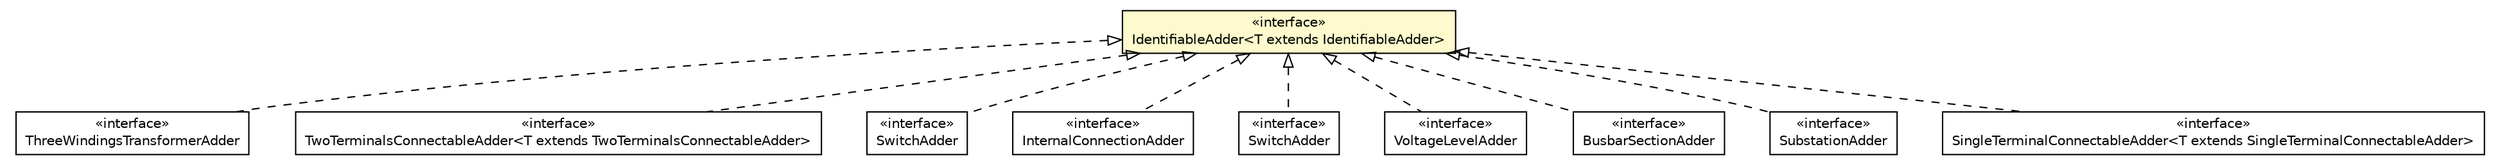 #!/usr/local/bin/dot
#
# Class diagram 
# Generated by UMLGraph version R5_6 (http://www.umlgraph.org/)
#

digraph G {
	edge [fontname="Helvetica",fontsize=10,labelfontname="Helvetica",labelfontsize=10];
	node [fontname="Helvetica",fontsize=10,shape=plaintext];
	nodesep=0.25;
	ranksep=0.5;
	// eu.itesla_project.iidm.network.ThreeWindingsTransformerAdder
	c3292 [label=<<table title="eu.itesla_project.iidm.network.ThreeWindingsTransformerAdder" border="0" cellborder="1" cellspacing="0" cellpadding="2" port="p" href="./ThreeWindingsTransformerAdder.html">
		<tr><td><table border="0" cellspacing="0" cellpadding="1">
<tr><td align="center" balign="center"> &#171;interface&#187; </td></tr>
<tr><td align="center" balign="center"> ThreeWindingsTransformerAdder </td></tr>
		</table></td></tr>
		</table>>, URL="./ThreeWindingsTransformerAdder.html", fontname="Helvetica", fontcolor="black", fontsize=10.0];
	// eu.itesla_project.iidm.network.TwoTerminalsConnectableAdder<T extends eu.itesla_project.iidm.network.TwoTerminalsConnectableAdder>
	c3323 [label=<<table title="eu.itesla_project.iidm.network.TwoTerminalsConnectableAdder" border="0" cellborder="1" cellspacing="0" cellpadding="2" port="p" href="./TwoTerminalsConnectableAdder.html">
		<tr><td><table border="0" cellspacing="0" cellpadding="1">
<tr><td align="center" balign="center"> &#171;interface&#187; </td></tr>
<tr><td align="center" balign="center"> TwoTerminalsConnectableAdder&lt;T extends TwoTerminalsConnectableAdder&gt; </td></tr>
		</table></td></tr>
		</table>>, URL="./TwoTerminalsConnectableAdder.html", fontname="Helvetica", fontcolor="black", fontsize=10.0];
	// eu.itesla_project.iidm.network.VoltageLevel.NodeBreakerView.SwitchAdder
	c3326 [label=<<table title="eu.itesla_project.iidm.network.VoltageLevel.NodeBreakerView.SwitchAdder" border="0" cellborder="1" cellspacing="0" cellpadding="2" port="p" href="./VoltageLevel.NodeBreakerView.SwitchAdder.html">
		<tr><td><table border="0" cellspacing="0" cellpadding="1">
<tr><td align="center" balign="center"> &#171;interface&#187; </td></tr>
<tr><td align="center" balign="center"> SwitchAdder </td></tr>
		</table></td></tr>
		</table>>, URL="./VoltageLevel.NodeBreakerView.SwitchAdder.html", fontname="Helvetica", fontcolor="black", fontsize=10.0];
	// eu.itesla_project.iidm.network.VoltageLevel.NodeBreakerView.InternalConnectionAdder
	c3327 [label=<<table title="eu.itesla_project.iidm.network.VoltageLevel.NodeBreakerView.InternalConnectionAdder" border="0" cellborder="1" cellspacing="0" cellpadding="2" port="p" href="./VoltageLevel.NodeBreakerView.InternalConnectionAdder.html">
		<tr><td><table border="0" cellspacing="0" cellpadding="1">
<tr><td align="center" balign="center"> &#171;interface&#187; </td></tr>
<tr><td align="center" balign="center"> InternalConnectionAdder </td></tr>
		</table></td></tr>
		</table>>, URL="./VoltageLevel.NodeBreakerView.InternalConnectionAdder.html", fontname="Helvetica", fontcolor="black", fontsize=10.0];
	// eu.itesla_project.iidm.network.VoltageLevel.BusBreakerView.SwitchAdder
	c3329 [label=<<table title="eu.itesla_project.iidm.network.VoltageLevel.BusBreakerView.SwitchAdder" border="0" cellborder="1" cellspacing="0" cellpadding="2" port="p" href="./VoltageLevel.BusBreakerView.SwitchAdder.html">
		<tr><td><table border="0" cellspacing="0" cellpadding="1">
<tr><td align="center" balign="center"> &#171;interface&#187; </td></tr>
<tr><td align="center" balign="center"> SwitchAdder </td></tr>
		</table></td></tr>
		</table>>, URL="./VoltageLevel.BusBreakerView.SwitchAdder.html", fontname="Helvetica", fontcolor="black", fontsize=10.0];
	// eu.itesla_project.iidm.network.VoltageLevelAdder
	c3348 [label=<<table title="eu.itesla_project.iidm.network.VoltageLevelAdder" border="0" cellborder="1" cellspacing="0" cellpadding="2" port="p" href="./VoltageLevelAdder.html">
		<tr><td><table border="0" cellspacing="0" cellpadding="1">
<tr><td align="center" balign="center"> &#171;interface&#187; </td></tr>
<tr><td align="center" balign="center"> VoltageLevelAdder </td></tr>
		</table></td></tr>
		</table>>, URL="./VoltageLevelAdder.html", fontname="Helvetica", fontcolor="black", fontsize=10.0];
	// eu.itesla_project.iidm.network.BusbarSectionAdder
	c3354 [label=<<table title="eu.itesla_project.iidm.network.BusbarSectionAdder" border="0" cellborder="1" cellspacing="0" cellpadding="2" port="p" href="./BusbarSectionAdder.html">
		<tr><td><table border="0" cellspacing="0" cellpadding="1">
<tr><td align="center" balign="center"> &#171;interface&#187; </td></tr>
<tr><td align="center" balign="center"> BusbarSectionAdder </td></tr>
		</table></td></tr>
		</table>>, URL="./BusbarSectionAdder.html", fontname="Helvetica", fontcolor="black", fontsize=10.0];
	// eu.itesla_project.iidm.network.IdentifiableAdder<T extends eu.itesla_project.iidm.network.IdentifiableAdder>
	c3360 [label=<<table title="eu.itesla_project.iidm.network.IdentifiableAdder" border="0" cellborder="1" cellspacing="0" cellpadding="2" port="p" bgcolor="lemonChiffon" href="./IdentifiableAdder.html">
		<tr><td><table border="0" cellspacing="0" cellpadding="1">
<tr><td align="center" balign="center"> &#171;interface&#187; </td></tr>
<tr><td align="center" balign="center"> IdentifiableAdder&lt;T extends IdentifiableAdder&gt; </td></tr>
		</table></td></tr>
		</table>>, URL="./IdentifiableAdder.html", fontname="Helvetica", fontcolor="black", fontsize=10.0];
	// eu.itesla_project.iidm.network.SubstationAdder
	c3380 [label=<<table title="eu.itesla_project.iidm.network.SubstationAdder" border="0" cellborder="1" cellspacing="0" cellpadding="2" port="p" href="./SubstationAdder.html">
		<tr><td><table border="0" cellspacing="0" cellpadding="1">
<tr><td align="center" balign="center"> &#171;interface&#187; </td></tr>
<tr><td align="center" balign="center"> SubstationAdder </td></tr>
		</table></td></tr>
		</table>>, URL="./SubstationAdder.html", fontname="Helvetica", fontcolor="black", fontsize=10.0];
	// eu.itesla_project.iidm.network.SingleTerminalConnectableAdder<T extends eu.itesla_project.iidm.network.SingleTerminalConnectableAdder>
	c3381 [label=<<table title="eu.itesla_project.iidm.network.SingleTerminalConnectableAdder" border="0" cellborder="1" cellspacing="0" cellpadding="2" port="p" href="./SingleTerminalConnectableAdder.html">
		<tr><td><table border="0" cellspacing="0" cellpadding="1">
<tr><td align="center" balign="center"> &#171;interface&#187; </td></tr>
<tr><td align="center" balign="center"> SingleTerminalConnectableAdder&lt;T extends SingleTerminalConnectableAdder&gt; </td></tr>
		</table></td></tr>
		</table>>, URL="./SingleTerminalConnectableAdder.html", fontname="Helvetica", fontcolor="black", fontsize=10.0];
	//eu.itesla_project.iidm.network.ThreeWindingsTransformerAdder implements eu.itesla_project.iidm.network.IdentifiableAdder<T extends eu.itesla_project.iidm.network.IdentifiableAdder>
	c3360:p -> c3292:p [dir=back,arrowtail=empty,style=dashed];
	//eu.itesla_project.iidm.network.TwoTerminalsConnectableAdder<T extends eu.itesla_project.iidm.network.TwoTerminalsConnectableAdder> implements eu.itesla_project.iidm.network.IdentifiableAdder<T extends eu.itesla_project.iidm.network.IdentifiableAdder>
	c3360:p -> c3323:p [dir=back,arrowtail=empty,style=dashed];
	//eu.itesla_project.iidm.network.VoltageLevel.NodeBreakerView.SwitchAdder implements eu.itesla_project.iidm.network.IdentifiableAdder<T extends eu.itesla_project.iidm.network.IdentifiableAdder>
	c3360:p -> c3326:p [dir=back,arrowtail=empty,style=dashed];
	//eu.itesla_project.iidm.network.VoltageLevel.NodeBreakerView.InternalConnectionAdder implements eu.itesla_project.iidm.network.IdentifiableAdder<T extends eu.itesla_project.iidm.network.IdentifiableAdder>
	c3360:p -> c3327:p [dir=back,arrowtail=empty,style=dashed];
	//eu.itesla_project.iidm.network.VoltageLevel.BusBreakerView.SwitchAdder implements eu.itesla_project.iidm.network.IdentifiableAdder<T extends eu.itesla_project.iidm.network.IdentifiableAdder>
	c3360:p -> c3329:p [dir=back,arrowtail=empty,style=dashed];
	//eu.itesla_project.iidm.network.VoltageLevelAdder implements eu.itesla_project.iidm.network.IdentifiableAdder<T extends eu.itesla_project.iidm.network.IdentifiableAdder>
	c3360:p -> c3348:p [dir=back,arrowtail=empty,style=dashed];
	//eu.itesla_project.iidm.network.BusbarSectionAdder implements eu.itesla_project.iidm.network.IdentifiableAdder<T extends eu.itesla_project.iidm.network.IdentifiableAdder>
	c3360:p -> c3354:p [dir=back,arrowtail=empty,style=dashed];
	//eu.itesla_project.iidm.network.SubstationAdder implements eu.itesla_project.iidm.network.IdentifiableAdder<T extends eu.itesla_project.iidm.network.IdentifiableAdder>
	c3360:p -> c3380:p [dir=back,arrowtail=empty,style=dashed];
	//eu.itesla_project.iidm.network.SingleTerminalConnectableAdder<T extends eu.itesla_project.iidm.network.SingleTerminalConnectableAdder> implements eu.itesla_project.iidm.network.IdentifiableAdder<T extends eu.itesla_project.iidm.network.IdentifiableAdder>
	c3360:p -> c3381:p [dir=back,arrowtail=empty,style=dashed];
}

